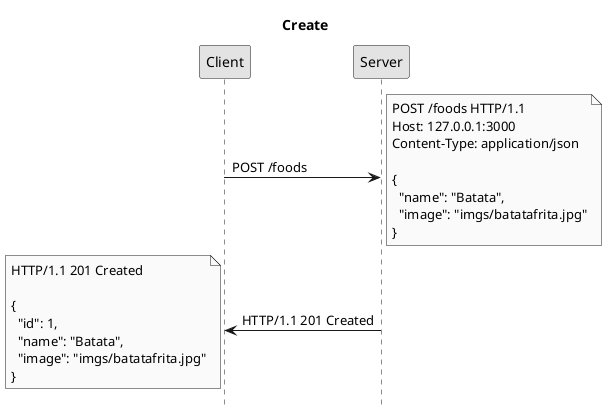 @startuml
title Create
hide footbox
skinparam monochrome true

Client -> Server: POST /foods
note right: POST /foods HTTP/1.1\nHost: 127.0.0.1:3000\nContent-Type: application/json\n\n{\n  "name": "Batata",\n  "image": "imgs/batatafrita.jpg"\n}
Server -> Client: HTTP/1.1 201 Created
note left: HTTP/1.1 201 Created\n\n{\n  "id": 1,\n  "name": "Batata",\n  "image": "imgs/batatafrita.jpg"\n}
@enduml
